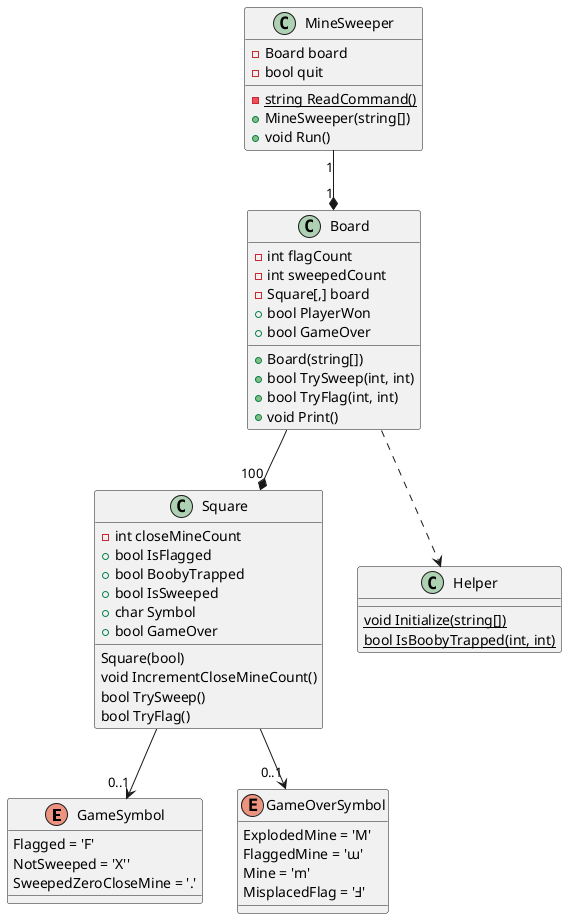 @startuml

enum GameSymbol
{
    Flagged = 'F'
    NotSweeped = 'X''
    SweepedZeroCloseMine = '.'
}

enum GameOverSymbol
{
    ExplodedMine = 'M'
    FlaggedMine = 'ɯ'
    Mine = 'm'
    MisplacedFlag = 'Ⅎ'
}

class Square
{
    - int closeMineCount
    + bool IsFlagged
    + bool BoobyTrapped
    + bool IsSweeped
    + char Symbol
    + bool GameOver
    Square(bool)
    void IncrementCloseMineCount()
    bool TrySweep()
    bool TryFlag()
}

Square --> "0..1" GameSymbol
Square --> "0..1" GameOverSymbol


class Board 
{
    - int flagCount
    - int sweepedCount
    - Square[,] board
    + bool PlayerWon
    + bool GameOver
    + Board(string[])
    + bool TrySweep(int, int)
    + bool TryFlag(int, int)
    + void Print()
}

Board --* "100" Square
Board ..> Helper

class MineSweeper
{
    - Board board
    - bool quit
    {static} - string ReadCommand()
    + MineSweeper(string[])
    + void Run()
}

MineSweeper "1" --* "1" Board

class Helper
{
    {static} void Initialize(string[])
    {static} bool IsBoobyTrapped(int, int)
} 

@enduml